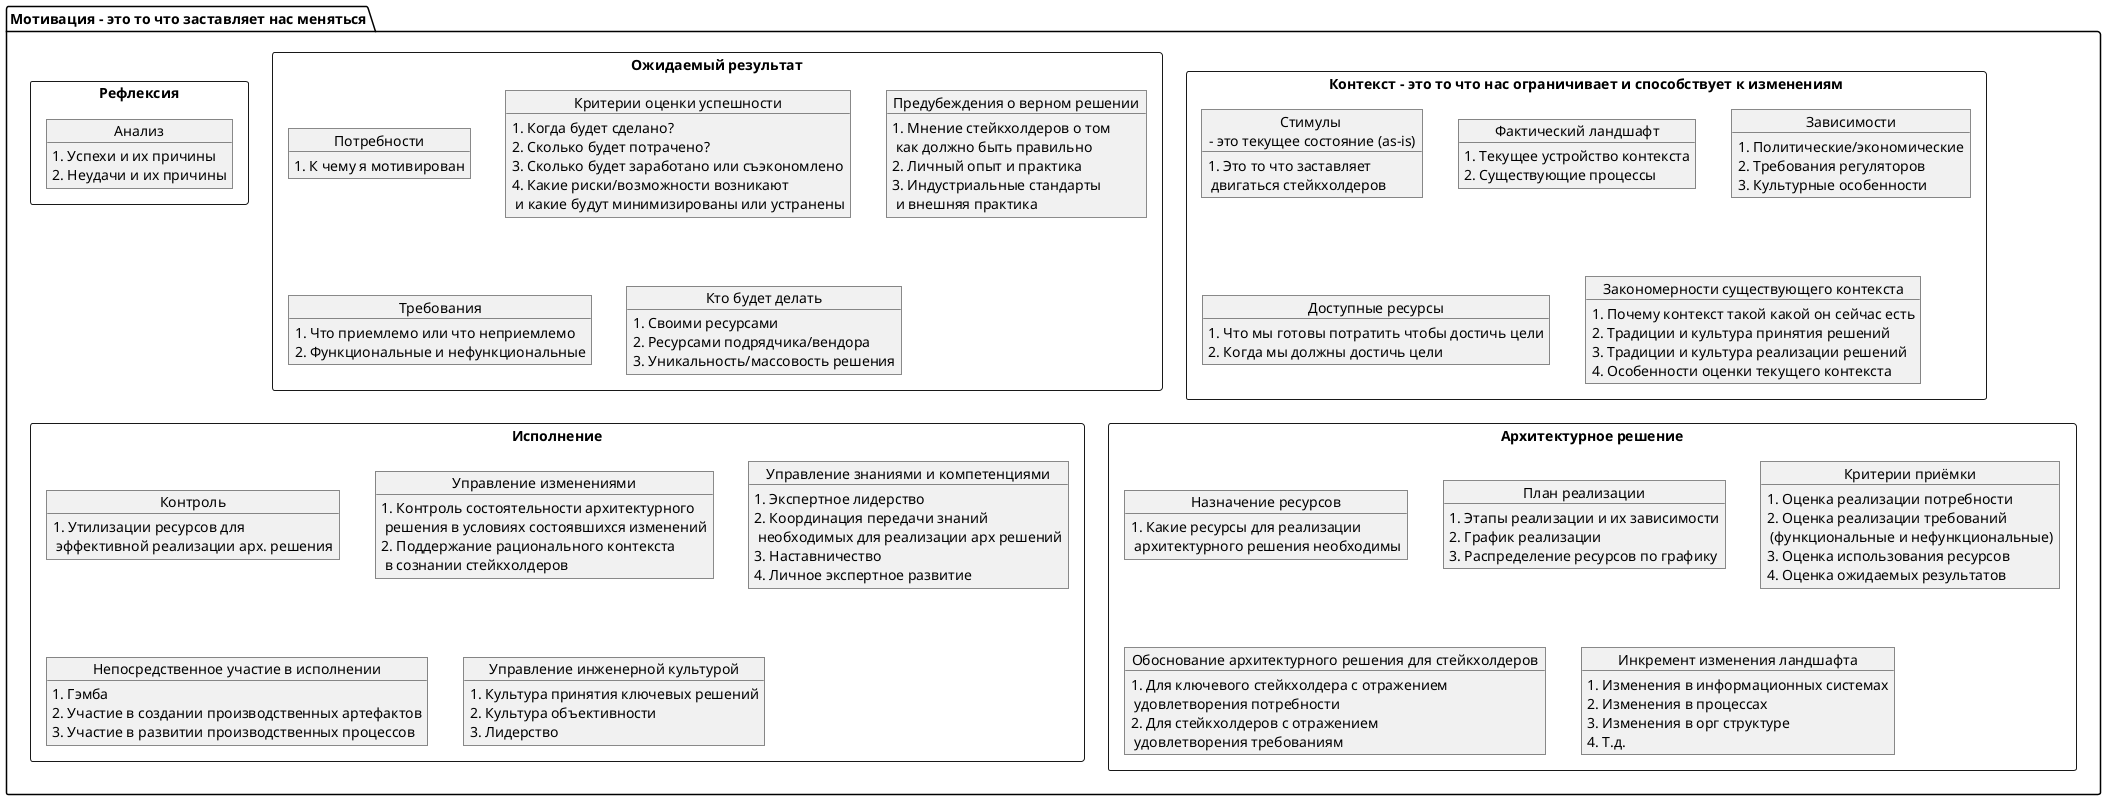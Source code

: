 @startuml
top to bottom direction
package "Мотивация - это то что заставляет нас меняться" as motive {
  
  rectangle "Контекст - это то что нас ограничивает и способствует к изменениям" as context {
    object "Стимулы \n- это текущее состояние (as-is)" as incentives {
      1. Это то что заставляет\n двигаться стейкхолдеров
    }

    object "Фактический ландшафт" as landscape {
      1. Текущее устройство контекста
      2. Существующие процессы
    }

    object "Зависимости" as dependencies {
      1. Политические/экономические
      2. Требования регуляторов
      3. Культурные особенности
    }

    object "Доступные ресурсы" as resources {
      1. Что мы готовы потратить чтобы достичь цели
      2. Когда мы должны достичь цели
    }

    object "Закономерности существующего контекста" as patterns {
      1. Почему контекст такой какой он сейчас есть
      2. Традиции и культура принятия решений
      3. Традиции и культура реализации решений
      4. Особенности оценки текущего контекста
    }
  }

  rectangle "Ожидаемый результат" as result {
    object "Потребности" as needs {
      1. К чему я мотивирован
    }
    object "Критерии оценки успешности" as success_criteria {
      1. Когда будет сделано?
      2. Сколько будет потрачено?
      3. Сколько будет заработано или съэкономлено
      4. Какие риски/возможности возникают\n и какие будут минимизированы или устранены
    }
    object "Предубеждения о верном решении" as prejudices {
      1. Мнение стейкхолдеров о том\n как должно быть правильно
      2. Личный опыт и практика
      3. Индустриальные стандарты\n и внешняя практика
    }

    object "Требования" as requirements {
      1. Что приемлемо или что неприемлемо
      2. Функциональные и нефункциональные
    }
    object "Кто будет делать" as responsible {
      1. Своими ресурсами
      2. Ресурсами подрядчика/вендора
      3. Уникальность/массовость решения
    }
  }

  rectangle "Архитектурное решение" as solution {
    object "Назначение ресурсов" as purpose {
      1. Какие ресурсы для реализации\n архитектурного решения необходимы
    }
    object "План реализации" as plan {
      1. Этапы реализации и их зависимости
      2. График реализации
      3. Распределение ресурсов по графику
    }
    object "Критерии приёмки" as acceptance_criteria {
      1. Оценка реализации потребности
      2. Оценка реализации требований\n (функциональные и нефункциональные)
      3. Оценка использования ресурсов
      4. Оценка ожидаемых результатов
    }
    object "Обоснование архитектурного решения для стейкхолдеров" as justification {
      1. Для ключевого стейкхолдера с отражением\n удовлетворения потребности
      2. Для стейкхолдеров с отражением\n удовлетворения требованиям
    }
    object "Инкремент изменения ландшафта" as increment {
      1. Изменения в информационных системах
      2. Изменения в процессах
      3. Изменения в орг структуре
      4. Т.д.
    }
  }

  rectangle "Исполнение" as execution {
    object "Контроль" as control {
      1. Утилизации ресурсов для\n эффективной реализации арх. решения
    }
    object "Управление изменениями" as change_management {
      1. Контроль состоятельности архитектурного\n решения в условиях состоявшихся изменений
      2. Поддержание рационального контекста\n в сознании стейкхолдеров
    }
    object "Управление знаниями и компетенциями" as knowledge_management {
      1. Экспертное лидерство
      2. Координация передачи знаний\n необходимых для реализации арх решений
      3. Наставничество
      4. Личное экспертное развитие
    }
    object "Непосредственное участие в исполнении" as participation {
      1. Гэмба
      2. Участие в создании производственных артефактов
      3. Участие в развитии производственных процессов
    }
    object "Управление инженерной культурой" as culture {
      1. Культура принятия ключевых решений
      2. Культура объективности
      3. Лидерство
    }
  }
  
  rectangle "Рефлексия" as reflection {
    object "Анализ" as analysis {
      1. Успехи и их причины
      2. Неудачи и их причины
    }
  }
  

}
@enduml     
